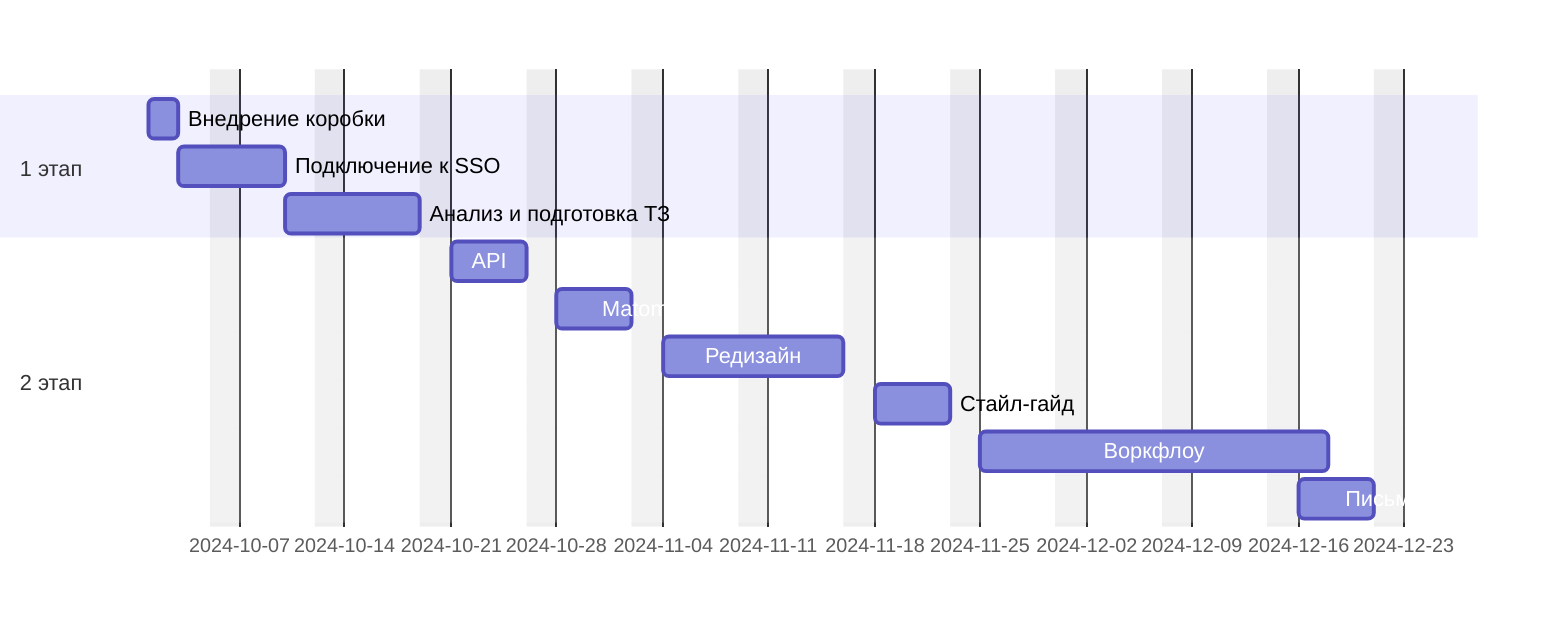 gantt
    dateFormat  YYYY-MM-DD
    tickInterval 1week
    weekday monday
    excludes saturday,sunday

    section 1 этап
        Внедрение коробки    : 2024-10-01, 2d
        Подключение к SSO   : 2024-10-03, 5d
        Анализ и подготовка ТЗ : 2024-10-10, 7d
    
    section 2 этап
        API :2024-10-21, 5d
        Matomo :2024-10-28, 5d
        Редизайн :2024-11-04, 9.5d
        Стайл-гайд  :2024-11-18, 5d
        Воркфлоу    :2024-11-25, 16.5d
        Письма  :2024-12-16, 5d